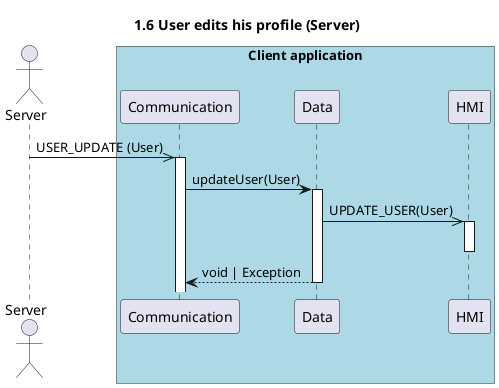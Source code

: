 @startuml 1.6 User edits his profile (Server)
title 1.6 User edits his profile (Server)

actor "Server" as server
box "Client application" #LightBlue
    participant Communication as com
    participant Data as data
    participant HMI as hmi
end box

server ->> com++: USER_UPDATE (User)
com->data++: updateUser(User)
data->>hmi++:UPDATE_USER(User)
deactivate hmi
return void | Exception
@enduml